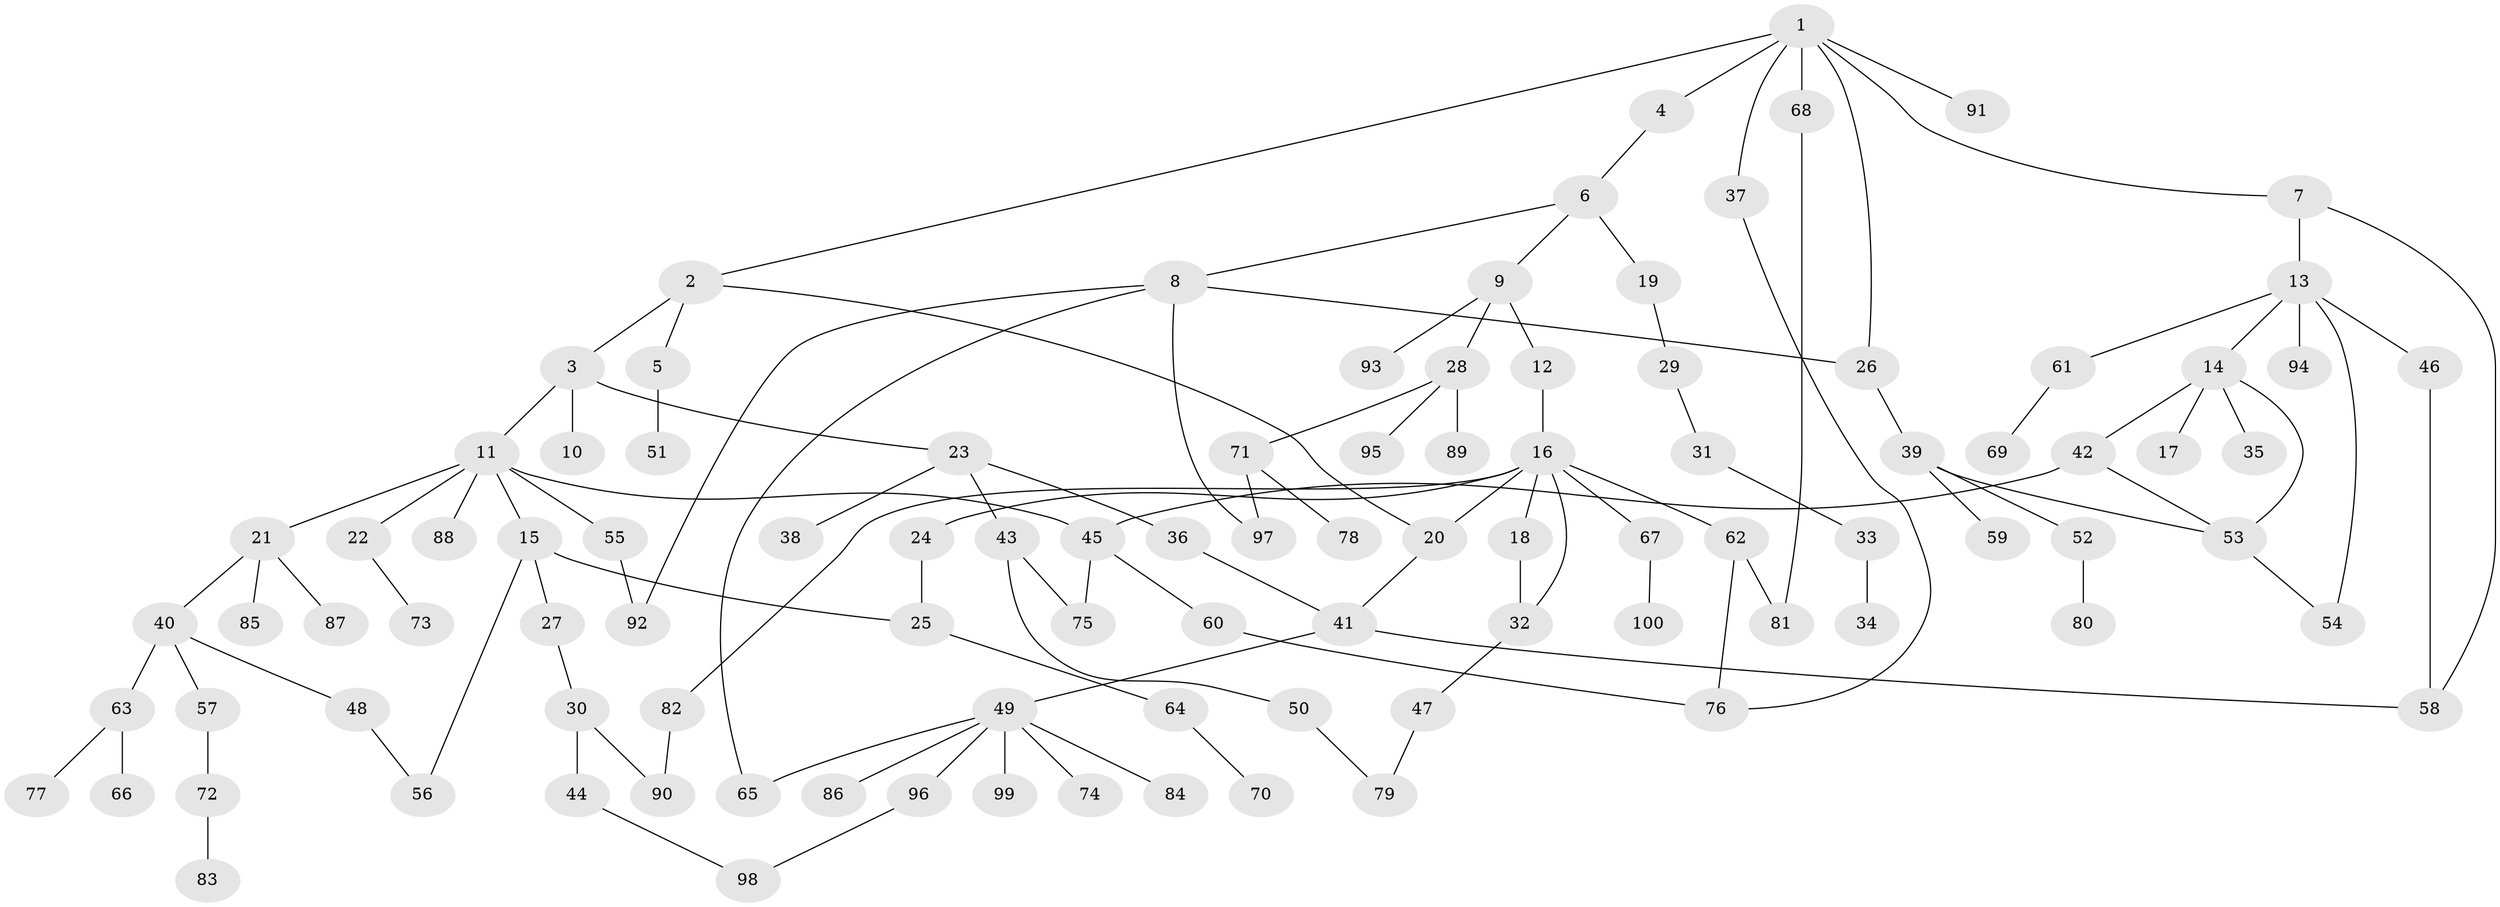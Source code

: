 // coarse degree distribution, {2: 0.3333333333333333, 6: 0.06666666666666667, 4: 0.08333333333333333, 1: 0.43333333333333335, 11: 0.016666666666666666, 5: 0.016666666666666666, 3: 0.016666666666666666, 9: 0.016666666666666666, 8: 0.016666666666666666}
// Generated by graph-tools (version 1.1) at 2025/44/03/04/25 21:44:33]
// undirected, 100 vertices, 121 edges
graph export_dot {
graph [start="1"]
  node [color=gray90,style=filled];
  1;
  2;
  3;
  4;
  5;
  6;
  7;
  8;
  9;
  10;
  11;
  12;
  13;
  14;
  15;
  16;
  17;
  18;
  19;
  20;
  21;
  22;
  23;
  24;
  25;
  26;
  27;
  28;
  29;
  30;
  31;
  32;
  33;
  34;
  35;
  36;
  37;
  38;
  39;
  40;
  41;
  42;
  43;
  44;
  45;
  46;
  47;
  48;
  49;
  50;
  51;
  52;
  53;
  54;
  55;
  56;
  57;
  58;
  59;
  60;
  61;
  62;
  63;
  64;
  65;
  66;
  67;
  68;
  69;
  70;
  71;
  72;
  73;
  74;
  75;
  76;
  77;
  78;
  79;
  80;
  81;
  82;
  83;
  84;
  85;
  86;
  87;
  88;
  89;
  90;
  91;
  92;
  93;
  94;
  95;
  96;
  97;
  98;
  99;
  100;
  1 -- 2;
  1 -- 4;
  1 -- 7;
  1 -- 26;
  1 -- 37;
  1 -- 68;
  1 -- 91;
  2 -- 3;
  2 -- 5;
  2 -- 20;
  3 -- 10;
  3 -- 11;
  3 -- 23;
  4 -- 6;
  5 -- 51;
  6 -- 8;
  6 -- 9;
  6 -- 19;
  7 -- 13;
  7 -- 58;
  8 -- 92;
  8 -- 97;
  8 -- 26;
  8 -- 65;
  9 -- 12;
  9 -- 28;
  9 -- 93;
  11 -- 15;
  11 -- 21;
  11 -- 22;
  11 -- 55;
  11 -- 88;
  11 -- 45;
  12 -- 16;
  13 -- 14;
  13 -- 46;
  13 -- 54;
  13 -- 61;
  13 -- 94;
  14 -- 17;
  14 -- 35;
  14 -- 42;
  14 -- 53;
  15 -- 27;
  15 -- 56;
  15 -- 25;
  16 -- 18;
  16 -- 24;
  16 -- 32;
  16 -- 62;
  16 -- 67;
  16 -- 82;
  16 -- 20;
  18 -- 32;
  19 -- 29;
  20 -- 41;
  21 -- 40;
  21 -- 85;
  21 -- 87;
  22 -- 73;
  23 -- 36;
  23 -- 38;
  23 -- 43;
  24 -- 25;
  25 -- 64;
  26 -- 39;
  27 -- 30;
  28 -- 71;
  28 -- 89;
  28 -- 95;
  29 -- 31;
  30 -- 44;
  30 -- 90;
  31 -- 33;
  32 -- 47;
  33 -- 34;
  36 -- 41;
  37 -- 76;
  39 -- 52;
  39 -- 59;
  39 -- 53;
  40 -- 48;
  40 -- 57;
  40 -- 63;
  41 -- 49;
  41 -- 58;
  42 -- 45;
  42 -- 53;
  43 -- 50;
  43 -- 75;
  44 -- 98;
  45 -- 60;
  45 -- 75;
  46 -- 58;
  47 -- 79;
  48 -- 56;
  49 -- 65;
  49 -- 74;
  49 -- 84;
  49 -- 86;
  49 -- 96;
  49 -- 99;
  50 -- 79;
  52 -- 80;
  53 -- 54;
  55 -- 92;
  57 -- 72;
  60 -- 76;
  61 -- 69;
  62 -- 81;
  62 -- 76;
  63 -- 66;
  63 -- 77;
  64 -- 70;
  67 -- 100;
  68 -- 81;
  71 -- 78;
  71 -- 97;
  72 -- 83;
  82 -- 90;
  96 -- 98;
}
